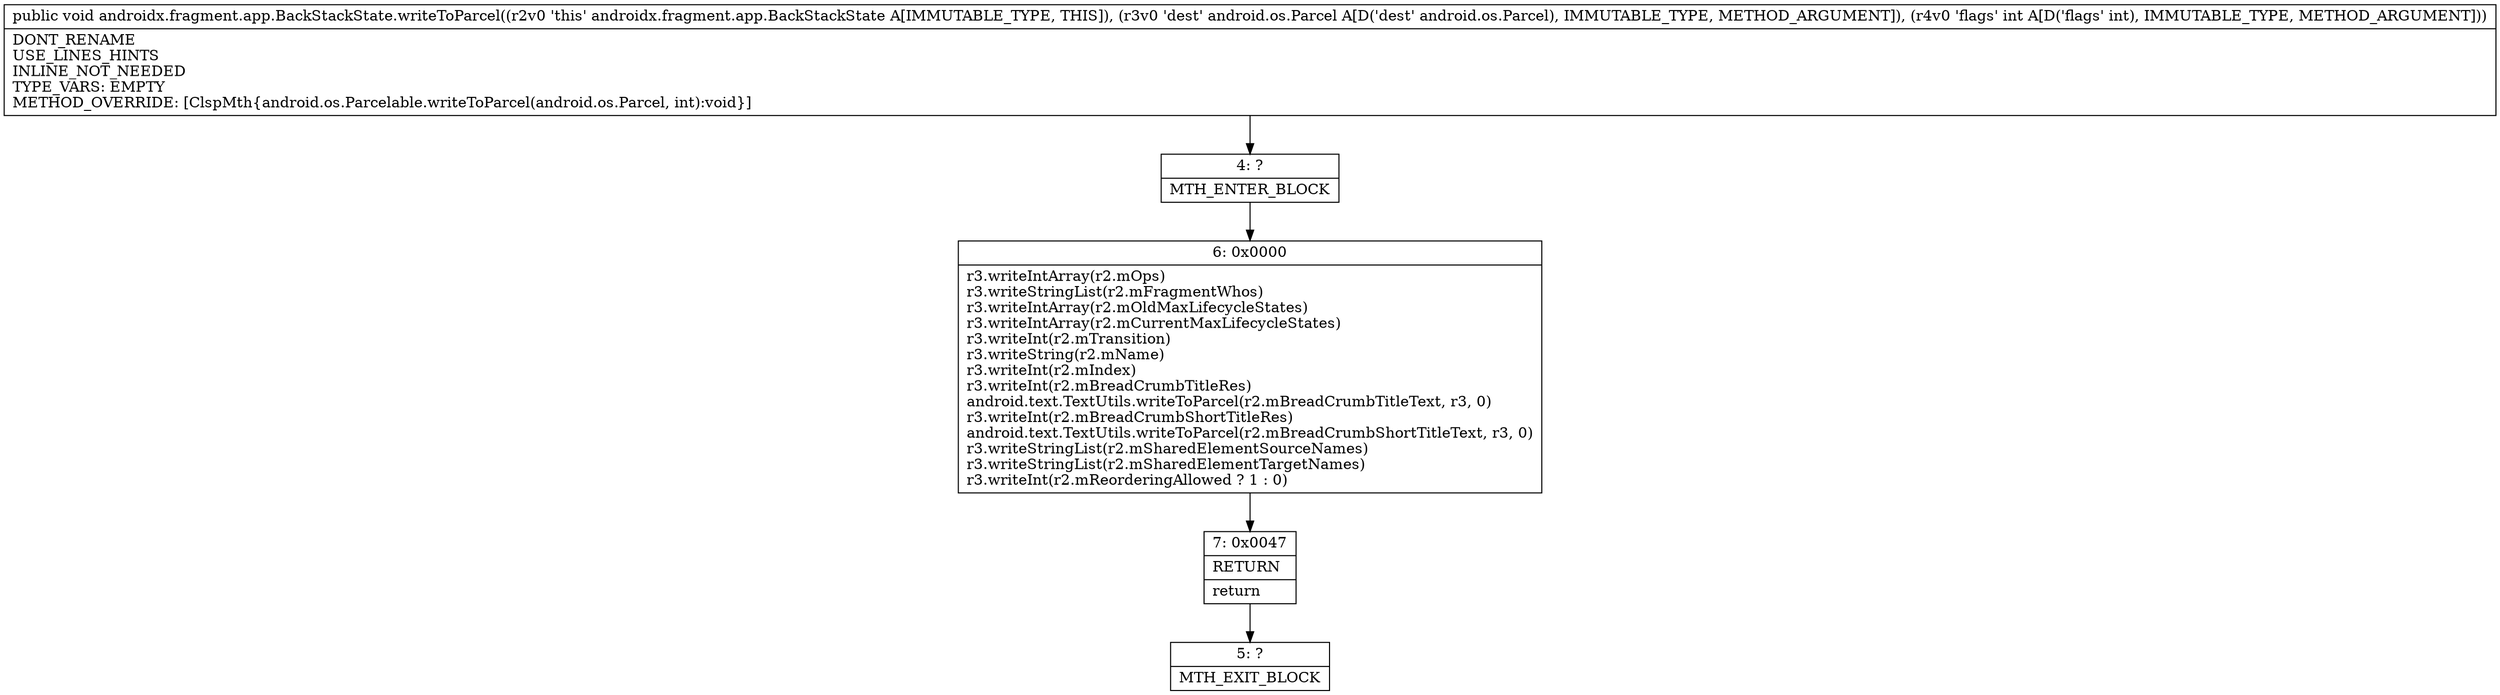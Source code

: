 digraph "CFG forandroidx.fragment.app.BackStackState.writeToParcel(Landroid\/os\/Parcel;I)V" {
Node_4 [shape=record,label="{4\:\ ?|MTH_ENTER_BLOCK\l}"];
Node_6 [shape=record,label="{6\:\ 0x0000|r3.writeIntArray(r2.mOps)\lr3.writeStringList(r2.mFragmentWhos)\lr3.writeIntArray(r2.mOldMaxLifecycleStates)\lr3.writeIntArray(r2.mCurrentMaxLifecycleStates)\lr3.writeInt(r2.mTransition)\lr3.writeString(r2.mName)\lr3.writeInt(r2.mIndex)\lr3.writeInt(r2.mBreadCrumbTitleRes)\landroid.text.TextUtils.writeToParcel(r2.mBreadCrumbTitleText, r3, 0)\lr3.writeInt(r2.mBreadCrumbShortTitleRes)\landroid.text.TextUtils.writeToParcel(r2.mBreadCrumbShortTitleText, r3, 0)\lr3.writeStringList(r2.mSharedElementSourceNames)\lr3.writeStringList(r2.mSharedElementTargetNames)\lr3.writeInt(r2.mReorderingAllowed ? 1 : 0)\l}"];
Node_7 [shape=record,label="{7\:\ 0x0047|RETURN\l|return\l}"];
Node_5 [shape=record,label="{5\:\ ?|MTH_EXIT_BLOCK\l}"];
MethodNode[shape=record,label="{public void androidx.fragment.app.BackStackState.writeToParcel((r2v0 'this' androidx.fragment.app.BackStackState A[IMMUTABLE_TYPE, THIS]), (r3v0 'dest' android.os.Parcel A[D('dest' android.os.Parcel), IMMUTABLE_TYPE, METHOD_ARGUMENT]), (r4v0 'flags' int A[D('flags' int), IMMUTABLE_TYPE, METHOD_ARGUMENT]))  | DONT_RENAME\lUSE_LINES_HINTS\lINLINE_NOT_NEEDED\lTYPE_VARS: EMPTY\lMETHOD_OVERRIDE: [ClspMth\{android.os.Parcelable.writeToParcel(android.os.Parcel, int):void\}]\l}"];
MethodNode -> Node_4;Node_4 -> Node_6;
Node_6 -> Node_7;
Node_7 -> Node_5;
}

